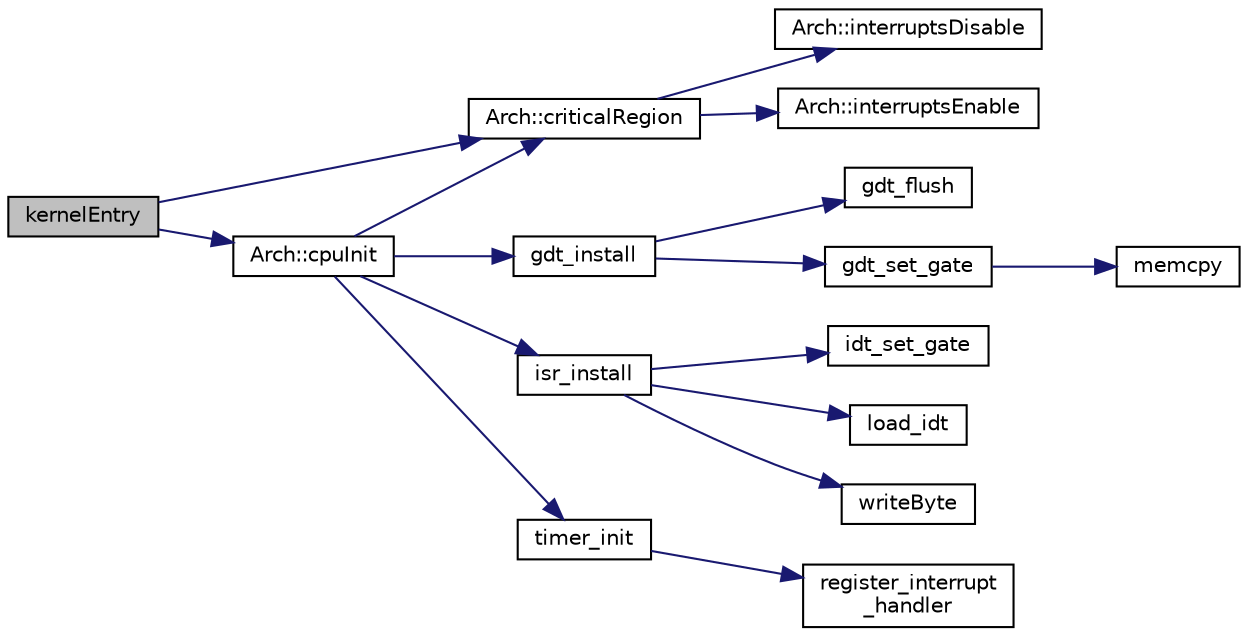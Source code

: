 digraph "kernelEntry"
{
 // LATEX_PDF_SIZE
  edge [fontname="Helvetica",fontsize="10",labelfontname="Helvetica",labelfontsize="10"];
  node [fontname="Helvetica",fontsize="10",shape=record];
  rankdir="LR";
  Node1 [label="kernelEntry",height=0.2,width=0.4,color="black", fillcolor="grey75", style="filled", fontcolor="black",tooltip="This is the Xyris kernel entry point. This function is called directly from the assembly written in b..."];
  Node1 -> Node2 [color="midnightblue",fontsize="10",style="solid",fontname="Helvetica"];
  Node2 [label="Arch::cpuInit",height=0.2,width=0.4,color="black", fillcolor="white", style="filled",URL="$d9/dc3/namespace_arch.html#ae2cfdc55544d6519edd56c09cb7873c4",tooltip=" "];
  Node2 -> Node3 [color="midnightblue",fontsize="10",style="solid",fontname="Helvetica"];
  Node3 [label="Arch::criticalRegion",height=0.2,width=0.4,color="black", fillcolor="white", style="filled",URL="$d9/dc3/namespace_arch.html#afb490765a5aef86e49907eeaf2fbcdf5",tooltip=" "];
  Node3 -> Node4 [color="midnightblue",fontsize="10",style="solid",fontname="Helvetica"];
  Node4 [label="Arch::interruptsDisable",height=0.2,width=0.4,color="black", fillcolor="white", style="filled",URL="$d9/dc3/namespace_arch.html#a67338613dbfca6fe14dd88023972fb72",tooltip=" "];
  Node3 -> Node5 [color="midnightblue",fontsize="10",style="solid",fontname="Helvetica"];
  Node5 [label="Arch::interruptsEnable",height=0.2,width=0.4,color="black", fillcolor="white", style="filled",URL="$d9/dc3/namespace_arch.html#a4f60a6b7d741009fa04838e0743efebc",tooltip=" "];
  Node2 -> Node6 [color="midnightblue",fontsize="10",style="solid",fontname="Helvetica"];
  Node6 [label="gdt_install",height=0.2,width=0.4,color="black", fillcolor="white", style="filled",URL="$d7/de6/gdt_8cpp.html#aa2a6cef9d7f1d9430289dcbb74530bf3",tooltip="Setup and install the GDT onto the system."];
  Node6 -> Node7 [color="midnightblue",fontsize="10",style="solid",fontname="Helvetica"];
  Node7 [label="gdt_flush",height=0.2,width=0.4,color="black", fillcolor="white", style="filled",URL="$d7/de6/gdt_8cpp.html#a8b44d6c39bbbdfec25a2fd1c2f1b768a",tooltip=" "];
  Node6 -> Node8 [color="midnightblue",fontsize="10",style="solid",fontname="Helvetica"];
  Node8 [label="gdt_set_gate",height=0.2,width=0.4,color="black", fillcolor="white", style="filled",URL="$d7/de6/gdt_8cpp.html#ac3e3821e375498c85d135c475005ddbc",tooltip=" "];
  Node8 -> Node9 [color="midnightblue",fontsize="10",style="solid",fontname="Helvetica"];
  Node9 [label="memcpy",height=0.2,width=0.4,color="black", fillcolor="white", style="filled",URL="$d5/d24/string_8cpp.html#a370712322c794e949c996946f2283ea8",tooltip=" "];
  Node2 -> Node10 [color="midnightblue",fontsize="10",style="solid",fontname="Helvetica"];
  Node10 [label="isr_install",height=0.2,width=0.4,color="black", fillcolor="white", style="filled",URL="$d3/d68/isr_8cpp.html#aed0ecf87a0ed3270ce0e9c68cd01a946",tooltip=" "];
  Node10 -> Node11 [color="midnightblue",fontsize="10",style="solid",fontname="Helvetica"];
  Node11 [label="idt_set_gate",height=0.2,width=0.4,color="black", fillcolor="white", style="filled",URL="$d9/d87/idt_8cpp.html#ac026ee8412818db472b59fa2fad922fe",tooltip="Sets the handler function (via address) for a specific IDT."];
  Node10 -> Node12 [color="midnightblue",fontsize="10",style="solid",fontname="Helvetica"];
  Node12 [label="load_idt",height=0.2,width=0.4,color="black", fillcolor="white", style="filled",URL="$d9/d87/idt_8cpp.html#aacb15cc09678bbe5e09fb652c56e884e",tooltip="Calls the lidt instruction and installs the IDT onto the CPU."];
  Node10 -> Node13 [color="midnightblue",fontsize="10",style="solid",fontname="Helvetica"];
  Node13 [label="writeByte",height=0.2,width=0.4,color="black", fillcolor="white", style="filled",URL="$d7/d27/ports_8cpp.html#aa89191491445201430ae9a8feb3184d9",tooltip="Writes a byte (8 bits) to the CPU bus at a given port address."];
  Node2 -> Node14 [color="midnightblue",fontsize="10",style="solid",fontname="Helvetica"];
  Node14 [label="timer_init",height=0.2,width=0.4,color="black", fillcolor="white", style="filled",URL="$dc/de5/timer_8cpp.html#afe097e48aba5e0fc040df42695ab6b5b",tooltip="Initialize the CPU timer with the given frequency."];
  Node14 -> Node15 [color="midnightblue",fontsize="10",style="solid",fontname="Helvetica"];
  Node15 [label="register_interrupt\l_handler",height=0.2,width=0.4,color="black", fillcolor="white", style="filled",URL="$d3/d68/isr_8cpp.html#acc90c1ac3bbcb4fc45ccda7cde4882c7",tooltip=" "];
  Node1 -> Node3 [color="midnightblue",fontsize="10",style="solid",fontname="Helvetica"];
}
